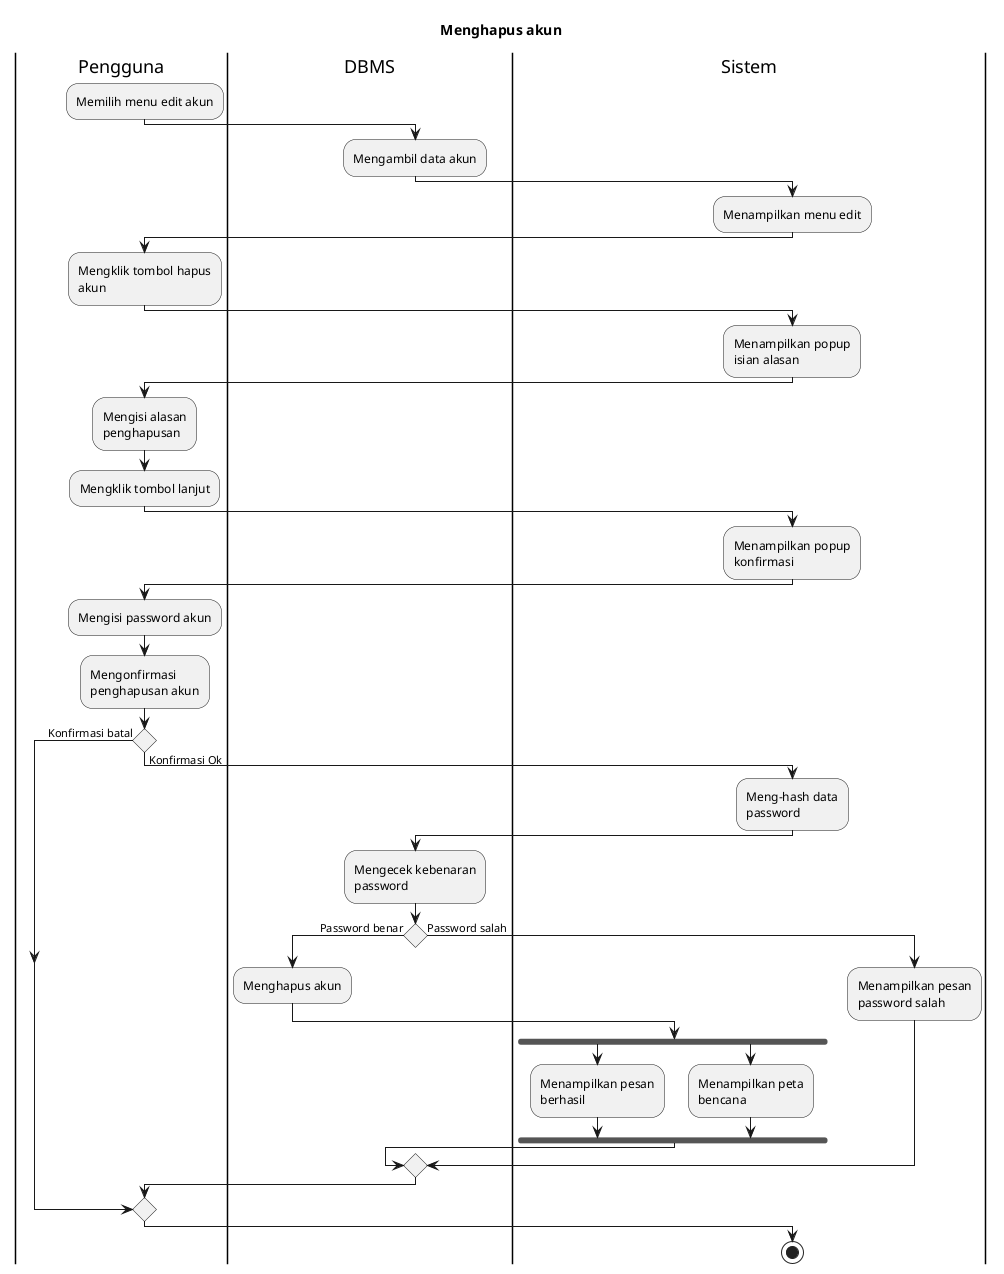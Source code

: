 @startuml UC-MGACCOUNT-004 - Menghapus akun
skinparam wrapWidth 140

title Menghapus akun

|Pengguna|
:Memilih menu edit akun;

|DBMS|
:Mengambil data akun;

|Sistem|
:Menampilkan menu edit;

|Pengguna|
:Mengklik tombol hapus akun;

|Sistem|
:Menampilkan popup isian alasan;

|Pengguna|
:Mengisi alasan penghapusan;
:Mengklik tombol lanjut;

|Sistem|
:Menampilkan popup konfirmasi;

|Pengguna|
:Mengisi password akun;
:Mengonfirmasi penghapusan akun;

if () then (Konfirmasi batal)
else (Konfirmasi Ok)
  |Sistem|
  :Meng-hash data password;

  |DBMS|
  :Mengecek kebenaran password;

  if () then (Password benar)
    |DBMS|
    :Menghapus akun;

    |Sistem|
    fork
      :Menampilkan pesan berhasil;
    fork again
      :Menampilkan peta bencana;
    endfork
  else (Password salah)
    |Sistem|
    :Menampilkan pesan password salah;
  endif
endif

stop

@enduml